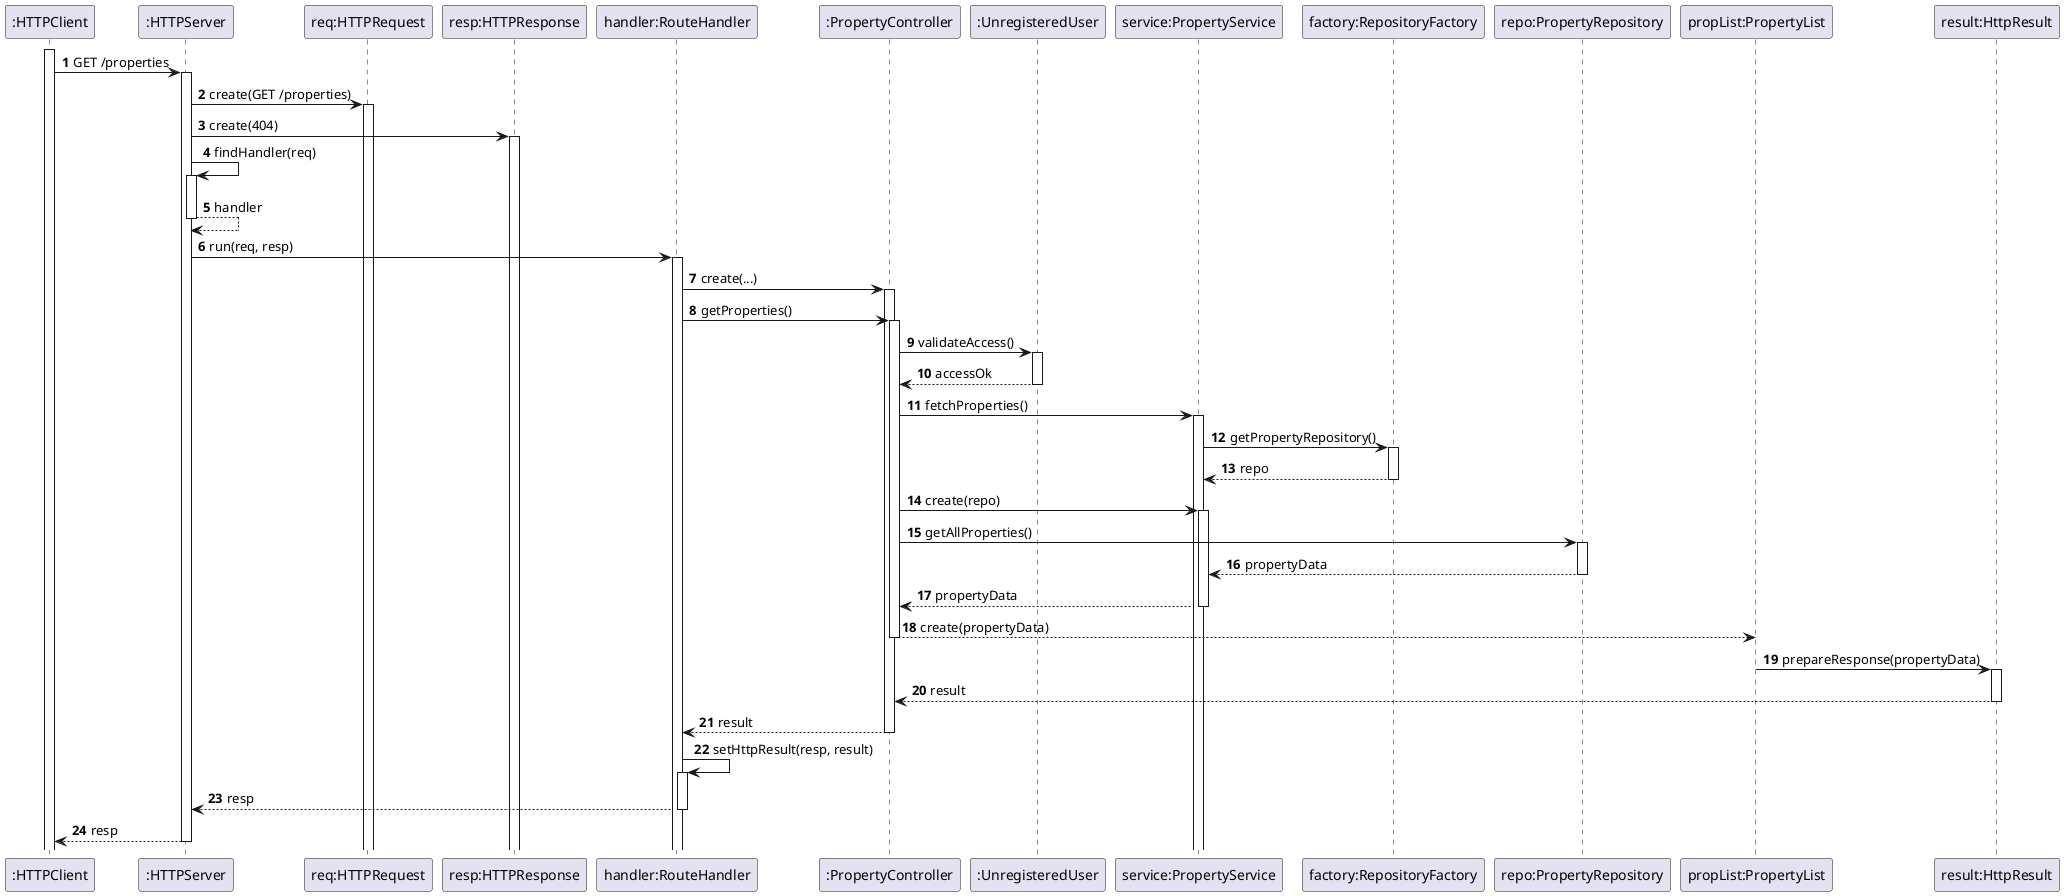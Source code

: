 @startuml
autoactivate on
autonumber

participant ":HTTPClient" as HTTPClient
participant ":HTTPServer" as HTTPServer
participant "req:HTTPRequest" as HTTPRequest
participant "resp:HTTPResponse" as HTTPResponse
participant "handler:RouteHandler" as System
participant ":PropertyController" as Ctrl
participant ":UnregisteredUser" as User
participant "service:PropertyService" as Service
participant "factory:RepositoryFactory" as Factory
participant "repo:PropertyRepository" as Repo
participant "propList:PropertyList" as PropertyList
participant "result:HttpResult" as Result

activate HTTPClient

HTTPClient -> HTTPServer: GET /properties
HTTPServer -> HTTPRequest: create(GET /properties)
HTTPServer -> HTTPResponse: create(404)
HTTPServer -> HTTPServer: findHandler(req)
HTTPServer --> HTTPServer: handler
HTTPServer -> System: run(req, resp)

System -> Ctrl: create(...)
System -> Ctrl: getProperties()
Ctrl -> User: validateAccess()
User --> Ctrl: accessOk
Ctrl -> Service: fetchProperties()
Service -> Factory : getPropertyRepository()
Factory --> Service: repo
Ctrl -> Service: create(repo)
Ctrl -> Repo: getAllProperties()
Repo --> Service: propertyData
Service --> Ctrl: propertyData
Ctrl --> PropertyList: create(propertyData)
PropertyList -> Result: prepareResponse(propertyData)
Result --> Ctrl: result
Ctrl --> System: result
System -> System: setHttpResult(resp, result)
System --> HTTPServer: resp
HTTPServer --> HTTPClient: resp
@enduml
